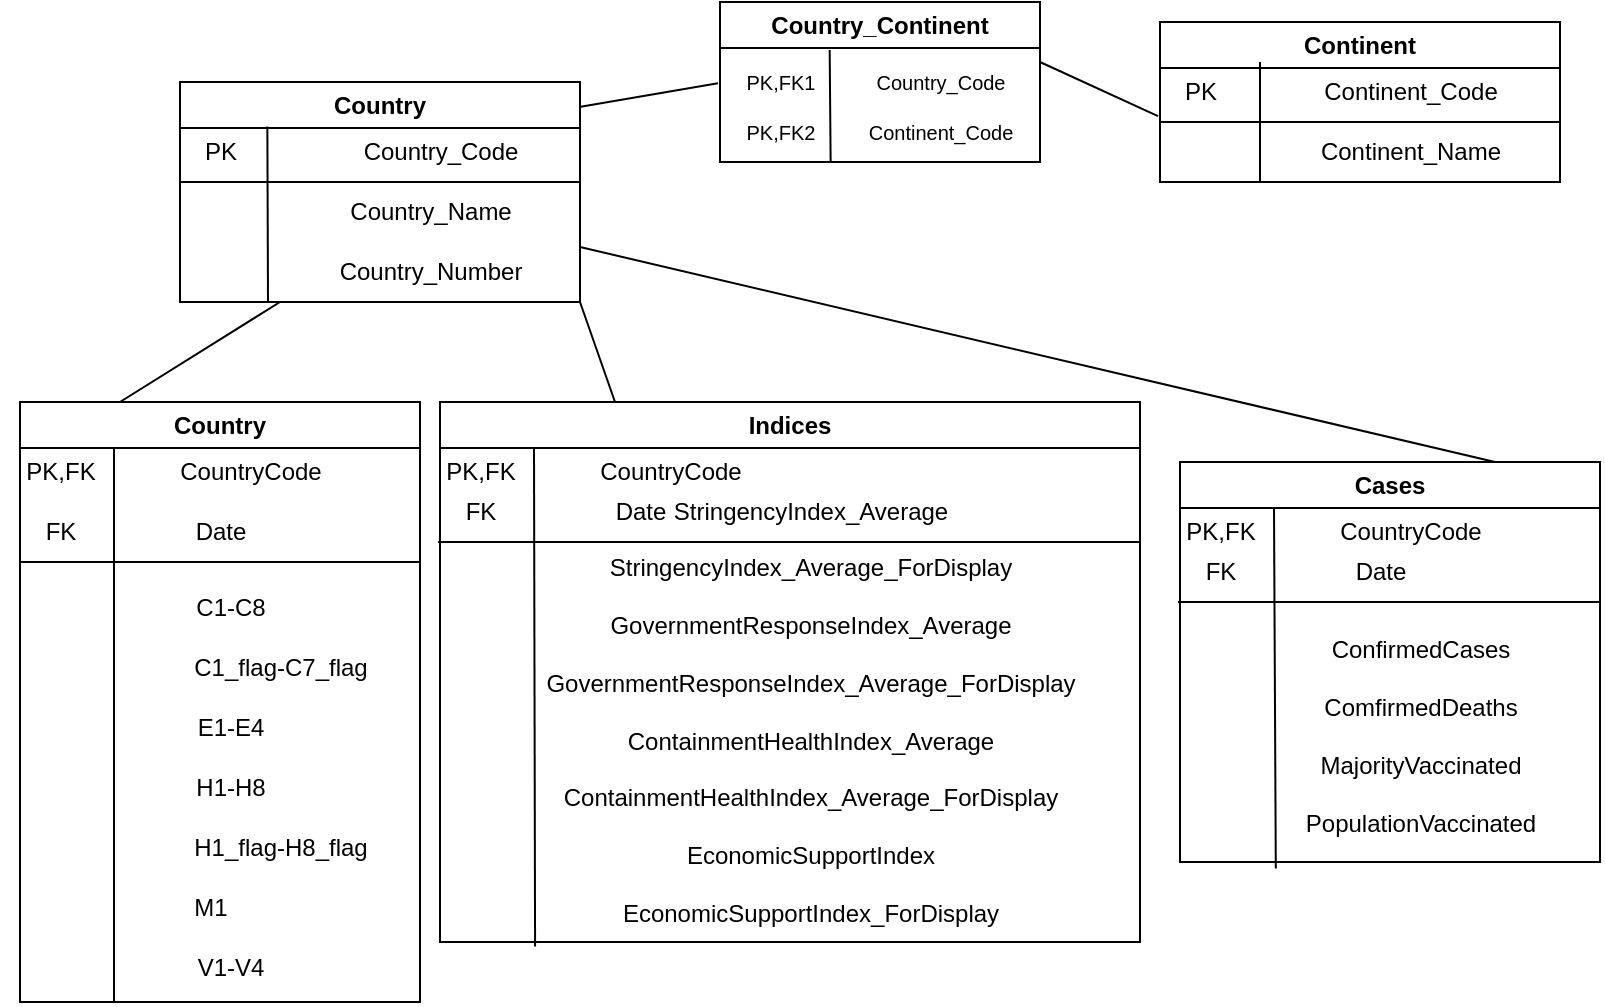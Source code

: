 <mxfile version="22.1.5" type="github">
  <diagram name="第 1 页" id="gk1jtbKIOZvOH_ZXFB6l">
    <mxGraphModel dx="1556" dy="580" grid="1" gridSize="10" guides="1" tooltips="1" connect="1" arrows="1" fold="1" page="1" pageScale="1" pageWidth="827" pageHeight="1169" math="0" shadow="0">
      <root>
        <mxCell id="0" />
        <mxCell id="1" parent="0" />
        <mxCell id="tsBtlxEfz6HHRoj7r_b0-1" value="Country" style="swimlane;whiteSpace=wrap;html=1;" vertex="1" parent="1">
          <mxGeometry x="100" y="50" width="200" height="110" as="geometry" />
        </mxCell>
        <mxCell id="tsBtlxEfz6HHRoj7r_b0-2" value="PK" style="text;html=1;align=center;verticalAlign=middle;resizable=0;points=[];autosize=1;strokeColor=none;fillColor=none;" vertex="1" parent="tsBtlxEfz6HHRoj7r_b0-1">
          <mxGeometry y="20" width="40" height="30" as="geometry" />
        </mxCell>
        <mxCell id="tsBtlxEfz6HHRoj7r_b0-3" value="Country_Code" style="text;html=1;align=center;verticalAlign=middle;resizable=0;points=[];autosize=1;strokeColor=none;fillColor=none;" vertex="1" parent="tsBtlxEfz6HHRoj7r_b0-1">
          <mxGeometry x="80" y="20" width="100" height="30" as="geometry" />
        </mxCell>
        <mxCell id="tsBtlxEfz6HHRoj7r_b0-11" value="" style="endArrow=none;html=1;rounded=0;" edge="1" parent="tsBtlxEfz6HHRoj7r_b0-1">
          <mxGeometry width="50" height="50" relative="1" as="geometry">
            <mxPoint y="50" as="sourcePoint" />
            <mxPoint x="200" y="50" as="targetPoint" />
          </mxGeometry>
        </mxCell>
        <mxCell id="tsBtlxEfz6HHRoj7r_b0-14" value="Country_Name" style="text;html=1;align=center;verticalAlign=middle;resizable=0;points=[];autosize=1;strokeColor=none;fillColor=none;" vertex="1" parent="tsBtlxEfz6HHRoj7r_b0-1">
          <mxGeometry x="75" y="50" width="100" height="30" as="geometry" />
        </mxCell>
        <mxCell id="tsBtlxEfz6HHRoj7r_b0-15" value="Country_Number" style="text;html=1;align=center;verticalAlign=middle;resizable=0;points=[];autosize=1;strokeColor=none;fillColor=none;" vertex="1" parent="tsBtlxEfz6HHRoj7r_b0-1">
          <mxGeometry x="70" y="80" width="110" height="30" as="geometry" />
        </mxCell>
        <mxCell id="tsBtlxEfz6HHRoj7r_b0-12" value="" style="endArrow=none;html=1;rounded=0;entryX=1.092;entryY=0.077;entryDx=0;entryDy=0;entryPerimeter=0;" edge="1" parent="1" target="tsBtlxEfz6HHRoj7r_b0-2">
          <mxGeometry width="50" height="50" relative="1" as="geometry">
            <mxPoint x="144" y="160" as="sourcePoint" />
            <mxPoint x="172" y="100" as="targetPoint" />
          </mxGeometry>
        </mxCell>
        <mxCell id="tsBtlxEfz6HHRoj7r_b0-16" value="Country_Continent" style="swimlane;whiteSpace=wrap;html=1;" vertex="1" parent="1">
          <mxGeometry x="370" y="10" width="160" height="80" as="geometry" />
        </mxCell>
        <mxCell id="tsBtlxEfz6HHRoj7r_b0-17" value="&lt;font style=&quot;font-size: 10px;&quot;&gt;PK,FK1&lt;/font&gt;" style="text;html=1;align=center;verticalAlign=middle;resizable=0;points=[];autosize=1;strokeColor=none;fillColor=none;" vertex="1" parent="tsBtlxEfz6HHRoj7r_b0-16">
          <mxGeometry y="25" width="60" height="30" as="geometry" />
        </mxCell>
        <mxCell id="tsBtlxEfz6HHRoj7r_b0-18" value="&lt;font style=&quot;font-size: 10px;&quot;&gt;PK,FK2&lt;/font&gt;" style="text;html=1;align=center;verticalAlign=middle;resizable=0;points=[];autosize=1;strokeColor=none;fillColor=none;" vertex="1" parent="tsBtlxEfz6HHRoj7r_b0-16">
          <mxGeometry y="50" width="60" height="30" as="geometry" />
        </mxCell>
        <mxCell id="tsBtlxEfz6HHRoj7r_b0-19" value="" style="endArrow=none;html=1;rounded=0;entryX=0.914;entryY=-0.032;entryDx=0;entryDy=0;entryPerimeter=0;exitX=0.922;exitY=1.014;exitDx=0;exitDy=0;exitPerimeter=0;" edge="1" parent="tsBtlxEfz6HHRoj7r_b0-16" source="tsBtlxEfz6HHRoj7r_b0-18" target="tsBtlxEfz6HHRoj7r_b0-17">
          <mxGeometry width="50" height="50" relative="1" as="geometry">
            <mxPoint x="110" y="140" as="sourcePoint" />
            <mxPoint x="160" y="90" as="targetPoint" />
          </mxGeometry>
        </mxCell>
        <mxCell id="tsBtlxEfz6HHRoj7r_b0-21" value="&lt;font style=&quot;font-size: 10px;&quot;&gt;Continent_Code&lt;/font&gt;" style="text;html=1;align=center;verticalAlign=middle;resizable=0;points=[];autosize=1;strokeColor=none;fillColor=none;" vertex="1" parent="tsBtlxEfz6HHRoj7r_b0-16">
          <mxGeometry x="60" y="50" width="100" height="30" as="geometry" />
        </mxCell>
        <mxCell id="tsBtlxEfz6HHRoj7r_b0-20" value="&lt;font style=&quot;font-size: 10px;&quot;&gt;Country_Code&lt;/font&gt;" style="text;html=1;align=center;verticalAlign=middle;resizable=0;points=[];autosize=1;strokeColor=none;fillColor=none;" vertex="1" parent="1">
          <mxGeometry x="435" y="35" width="90" height="30" as="geometry" />
        </mxCell>
        <mxCell id="tsBtlxEfz6HHRoj7r_b0-22" value="" style="endArrow=none;html=1;rounded=0;exitX=0.998;exitY=0.114;exitDx=0;exitDy=0;exitPerimeter=0;entryX=-0.017;entryY=0.519;entryDx=0;entryDy=0;entryPerimeter=0;" edge="1" parent="1" source="tsBtlxEfz6HHRoj7r_b0-1" target="tsBtlxEfz6HHRoj7r_b0-17">
          <mxGeometry width="50" height="50" relative="1" as="geometry">
            <mxPoint x="450" y="170" as="sourcePoint" />
            <mxPoint x="500" y="120" as="targetPoint" />
          </mxGeometry>
        </mxCell>
        <mxCell id="tsBtlxEfz6HHRoj7r_b0-24" value="Continent" style="swimlane;whiteSpace=wrap;html=1;" vertex="1" parent="1">
          <mxGeometry x="590" y="20" width="200" height="80" as="geometry" />
        </mxCell>
        <mxCell id="tsBtlxEfz6HHRoj7r_b0-25" value="PK" style="text;html=1;align=center;verticalAlign=middle;resizable=0;points=[];autosize=1;strokeColor=none;fillColor=none;" vertex="1" parent="tsBtlxEfz6HHRoj7r_b0-24">
          <mxGeometry y="20" width="40" height="30" as="geometry" />
        </mxCell>
        <mxCell id="tsBtlxEfz6HHRoj7r_b0-26" value="Continent_Code" style="text;html=1;align=center;verticalAlign=middle;resizable=0;points=[];autosize=1;strokeColor=none;fillColor=none;" vertex="1" parent="tsBtlxEfz6HHRoj7r_b0-24">
          <mxGeometry x="70" y="20" width="110" height="30" as="geometry" />
        </mxCell>
        <mxCell id="tsBtlxEfz6HHRoj7r_b0-27" value="" style="endArrow=none;html=1;rounded=0;" edge="1" parent="tsBtlxEfz6HHRoj7r_b0-24">
          <mxGeometry width="50" height="50" relative="1" as="geometry">
            <mxPoint y="50" as="sourcePoint" />
            <mxPoint x="200" y="50" as="targetPoint" />
          </mxGeometry>
        </mxCell>
        <mxCell id="tsBtlxEfz6HHRoj7r_b0-28" value="Continent_Name" style="text;html=1;align=center;verticalAlign=middle;resizable=0;points=[];autosize=1;strokeColor=none;fillColor=none;" vertex="1" parent="tsBtlxEfz6HHRoj7r_b0-24">
          <mxGeometry x="70" y="50" width="110" height="30" as="geometry" />
        </mxCell>
        <mxCell id="tsBtlxEfz6HHRoj7r_b0-32" value="" style="endArrow=none;html=1;rounded=0;" edge="1" parent="1" target="tsBtlxEfz6HHRoj7r_b0-24">
          <mxGeometry width="50" height="50" relative="1" as="geometry">
            <mxPoint x="640" y="100" as="sourcePoint" />
            <mxPoint x="690" y="50" as="targetPoint" />
          </mxGeometry>
        </mxCell>
        <mxCell id="tsBtlxEfz6HHRoj7r_b0-34" value="" style="endArrow=none;html=1;rounded=0;" edge="1" parent="1">
          <mxGeometry width="50" height="50" relative="1" as="geometry">
            <mxPoint x="640" y="100" as="sourcePoint" />
            <mxPoint x="640" y="40" as="targetPoint" />
          </mxGeometry>
        </mxCell>
        <mxCell id="tsBtlxEfz6HHRoj7r_b0-36" value="" style="endArrow=none;html=1;rounded=0;exitX=-0.025;exitY=0.901;exitDx=0;exitDy=0;exitPerimeter=0;" edge="1" parent="1" source="tsBtlxEfz6HHRoj7r_b0-25">
          <mxGeometry width="50" height="50" relative="1" as="geometry">
            <mxPoint x="600" y="110" as="sourcePoint" />
            <mxPoint x="530" y="40" as="targetPoint" />
          </mxGeometry>
        </mxCell>
        <mxCell id="tsBtlxEfz6HHRoj7r_b0-37" value="Country" style="swimlane;whiteSpace=wrap;html=1;" vertex="1" parent="1">
          <mxGeometry x="20" y="210" width="200" height="300" as="geometry" />
        </mxCell>
        <mxCell id="tsBtlxEfz6HHRoj7r_b0-38" value="PK,FK" style="text;html=1;align=center;verticalAlign=middle;resizable=0;points=[];autosize=1;strokeColor=none;fillColor=none;" vertex="1" parent="tsBtlxEfz6HHRoj7r_b0-37">
          <mxGeometry x="-10" y="20" width="60" height="30" as="geometry" />
        </mxCell>
        <mxCell id="tsBtlxEfz6HHRoj7r_b0-39" value="CountryCode" style="text;html=1;align=center;verticalAlign=middle;resizable=0;points=[];autosize=1;strokeColor=none;fillColor=none;" vertex="1" parent="tsBtlxEfz6HHRoj7r_b0-37">
          <mxGeometry x="70" y="20" width="90" height="30" as="geometry" />
        </mxCell>
        <mxCell id="tsBtlxEfz6HHRoj7r_b0-40" value="" style="endArrow=none;html=1;rounded=0;" edge="1" parent="tsBtlxEfz6HHRoj7r_b0-37">
          <mxGeometry width="50" height="50" relative="1" as="geometry">
            <mxPoint y="80" as="sourcePoint" />
            <mxPoint x="200" y="80" as="targetPoint" />
            <Array as="points">
              <mxPoint x="100" y="80" />
            </Array>
          </mxGeometry>
        </mxCell>
        <mxCell id="tsBtlxEfz6HHRoj7r_b0-43" value="FK" style="text;html=1;align=center;verticalAlign=middle;resizable=0;points=[];autosize=1;strokeColor=none;fillColor=none;" vertex="1" parent="tsBtlxEfz6HHRoj7r_b0-37">
          <mxGeometry y="50" width="40" height="30" as="geometry" />
        </mxCell>
        <mxCell id="tsBtlxEfz6HHRoj7r_b0-44" value="Date" style="text;html=1;align=center;verticalAlign=middle;resizable=0;points=[];autosize=1;strokeColor=none;fillColor=none;" vertex="1" parent="tsBtlxEfz6HHRoj7r_b0-37">
          <mxGeometry x="75" y="50" width="50" height="30" as="geometry" />
        </mxCell>
        <mxCell id="tsBtlxEfz6HHRoj7r_b0-46" value="C1_flag-C7_flag" style="text;html=1;align=center;verticalAlign=middle;resizable=0;points=[];autosize=1;strokeColor=none;fillColor=none;" vertex="1" parent="tsBtlxEfz6HHRoj7r_b0-37">
          <mxGeometry x="75" y="118" width="110" height="30" as="geometry" />
        </mxCell>
        <mxCell id="tsBtlxEfz6HHRoj7r_b0-45" value="C1-C8" style="text;html=1;align=center;verticalAlign=middle;resizable=0;points=[];autosize=1;strokeColor=none;fillColor=none;" vertex="1" parent="tsBtlxEfz6HHRoj7r_b0-37">
          <mxGeometry x="75" y="88" width="60" height="30" as="geometry" />
        </mxCell>
        <mxCell id="tsBtlxEfz6HHRoj7r_b0-47" value="E1-E4" style="text;html=1;align=center;verticalAlign=middle;resizable=0;points=[];autosize=1;strokeColor=none;fillColor=none;" vertex="1" parent="tsBtlxEfz6HHRoj7r_b0-37">
          <mxGeometry x="75" y="148" width="60" height="30" as="geometry" />
        </mxCell>
        <mxCell id="tsBtlxEfz6HHRoj7r_b0-52" value="H1-H8" style="text;html=1;align=center;verticalAlign=middle;resizable=0;points=[];autosize=1;strokeColor=none;fillColor=none;" vertex="1" parent="tsBtlxEfz6HHRoj7r_b0-37">
          <mxGeometry x="75" y="178" width="60" height="30" as="geometry" />
        </mxCell>
        <mxCell id="tsBtlxEfz6HHRoj7r_b0-53" value="H1_flag-H8_flag" style="text;html=1;align=center;verticalAlign=middle;resizable=0;points=[];autosize=1;strokeColor=none;fillColor=none;" vertex="1" parent="tsBtlxEfz6HHRoj7r_b0-37">
          <mxGeometry x="75" y="208" width="110" height="30" as="geometry" />
        </mxCell>
        <mxCell id="tsBtlxEfz6HHRoj7r_b0-55" value="M1" style="text;html=1;align=center;verticalAlign=middle;resizable=0;points=[];autosize=1;strokeColor=none;fillColor=none;" vertex="1" parent="tsBtlxEfz6HHRoj7r_b0-37">
          <mxGeometry x="75" y="238" width="40" height="30" as="geometry" />
        </mxCell>
        <mxCell id="tsBtlxEfz6HHRoj7r_b0-56" value="V1-V4" style="text;html=1;align=center;verticalAlign=middle;resizable=0;points=[];autosize=1;strokeColor=none;fillColor=none;" vertex="1" parent="tsBtlxEfz6HHRoj7r_b0-37">
          <mxGeometry x="75" y="268" width="60" height="30" as="geometry" />
        </mxCell>
        <mxCell id="tsBtlxEfz6HHRoj7r_b0-57" value="" style="endArrow=none;html=1;rounded=0;entryX=0.95;entryY=0.086;entryDx=0;entryDy=0;entryPerimeter=0;" edge="1" parent="tsBtlxEfz6HHRoj7r_b0-37" target="tsBtlxEfz6HHRoj7r_b0-38">
          <mxGeometry width="50" height="50" relative="1" as="geometry">
            <mxPoint x="47" y="300" as="sourcePoint" />
            <mxPoint x="50" y="30" as="targetPoint" />
          </mxGeometry>
        </mxCell>
        <mxCell id="tsBtlxEfz6HHRoj7r_b0-58" value="" style="endArrow=none;html=1;rounded=0;entryX=0.25;entryY=1;entryDx=0;entryDy=0;exitX=0.25;exitY=0;exitDx=0;exitDy=0;" edge="1" parent="1" source="tsBtlxEfz6HHRoj7r_b0-37" target="tsBtlxEfz6HHRoj7r_b0-1">
          <mxGeometry width="50" height="50" relative="1" as="geometry">
            <mxPoint x="370" y="300" as="sourcePoint" />
            <mxPoint x="420" y="250" as="targetPoint" />
          </mxGeometry>
        </mxCell>
        <mxCell id="tsBtlxEfz6HHRoj7r_b0-59" value="Indices" style="swimlane;whiteSpace=wrap;html=1;startSize=23;" vertex="1" parent="1">
          <mxGeometry x="230" y="210" width="350" height="270" as="geometry" />
        </mxCell>
        <mxCell id="tsBtlxEfz6HHRoj7r_b0-60" value="PK,FK" style="text;html=1;align=center;verticalAlign=middle;resizable=0;points=[];autosize=1;strokeColor=none;fillColor=none;" vertex="1" parent="tsBtlxEfz6HHRoj7r_b0-59">
          <mxGeometry x="-10" y="20" width="60" height="30" as="geometry" />
        </mxCell>
        <mxCell id="tsBtlxEfz6HHRoj7r_b0-61" value="CountryCode" style="text;html=1;align=center;verticalAlign=middle;resizable=0;points=[];autosize=1;strokeColor=none;fillColor=none;" vertex="1" parent="tsBtlxEfz6HHRoj7r_b0-59">
          <mxGeometry x="70" y="20" width="90" height="30" as="geometry" />
        </mxCell>
        <mxCell id="tsBtlxEfz6HHRoj7r_b0-62" value="" style="endArrow=none;html=1;rounded=0;" edge="1" parent="tsBtlxEfz6HHRoj7r_b0-59">
          <mxGeometry width="50" height="50" relative="1" as="geometry">
            <mxPoint x="-1" y="70" as="sourcePoint" />
            <mxPoint x="350" y="70" as="targetPoint" />
            <Array as="points">
              <mxPoint x="100" y="70" />
            </Array>
          </mxGeometry>
        </mxCell>
        <mxCell id="tsBtlxEfz6HHRoj7r_b0-63" value="FK" style="text;html=1;align=center;verticalAlign=middle;resizable=0;points=[];autosize=1;strokeColor=none;fillColor=none;" vertex="1" parent="tsBtlxEfz6HHRoj7r_b0-59">
          <mxGeometry y="40" width="40" height="30" as="geometry" />
        </mxCell>
        <mxCell id="tsBtlxEfz6HHRoj7r_b0-64" value="Date" style="text;html=1;align=center;verticalAlign=middle;resizable=0;points=[];autosize=1;strokeColor=none;fillColor=none;" vertex="1" parent="tsBtlxEfz6HHRoj7r_b0-59">
          <mxGeometry x="75" y="40" width="50" height="30" as="geometry" />
        </mxCell>
        <mxCell id="tsBtlxEfz6HHRoj7r_b0-72" value="" style="endArrow=none;html=1;rounded=0;entryX=0.95;entryY=0.086;entryDx=0;entryDy=0;entryPerimeter=0;exitX=0.026;exitY=1.01;exitDx=0;exitDy=0;exitPerimeter=0;" edge="1" parent="tsBtlxEfz6HHRoj7r_b0-59" target="tsBtlxEfz6HHRoj7r_b0-60" source="tsBtlxEfz6HHRoj7r_b0-74">
          <mxGeometry width="50" height="50" relative="1" as="geometry">
            <mxPoint x="47" y="340" as="sourcePoint" />
            <mxPoint x="50" y="30" as="targetPoint" />
          </mxGeometry>
        </mxCell>
        <mxCell id="tsBtlxEfz6HHRoj7r_b0-74" value="StringencyIndex_Average&lt;br&gt;&lt;br&gt;StringencyIndex_Average_ForDisplay&lt;br&gt;&lt;br&gt;GovernmentResponseIndex_Average&lt;br&gt;&lt;br&gt;GovernmentResponseIndex_Average_ForDisplay&lt;br&gt;&lt;br&gt;ContainmentHealthIndex_Average&lt;br&gt;&lt;br&gt;ContainmentHealthIndex_Average_ForDisplay&lt;br&gt;&lt;br&gt;EconomicSupportIndex&lt;br&gt;&lt;br&gt;EconomicSupportIndex_ForDisplay" style="text;html=1;align=center;verticalAlign=middle;resizable=0;points=[];autosize=1;strokeColor=none;fillColor=none;" vertex="1" parent="tsBtlxEfz6HHRoj7r_b0-59">
          <mxGeometry x="40" y="40" width="290" height="230" as="geometry" />
        </mxCell>
        <mxCell id="tsBtlxEfz6HHRoj7r_b0-81" value="" style="endArrow=none;html=1;rounded=0;exitX=1;exitY=1;exitDx=0;exitDy=0;entryX=0.25;entryY=0;entryDx=0;entryDy=0;" edge="1" parent="1" source="tsBtlxEfz6HHRoj7r_b0-1" target="tsBtlxEfz6HHRoj7r_b0-59">
          <mxGeometry width="50" height="50" relative="1" as="geometry">
            <mxPoint x="420" y="270" as="sourcePoint" />
            <mxPoint x="470" y="220" as="targetPoint" />
          </mxGeometry>
        </mxCell>
        <mxCell id="tsBtlxEfz6HHRoj7r_b0-82" value="" style="endArrow=none;html=1;rounded=0;exitX=1;exitY=0.75;exitDx=0;exitDy=0;entryX=0.75;entryY=0;entryDx=0;entryDy=0;" edge="1" parent="1" source="tsBtlxEfz6HHRoj7r_b0-1" target="tsBtlxEfz6HHRoj7r_b0-84">
          <mxGeometry width="50" height="50" relative="1" as="geometry">
            <mxPoint x="620" y="210" as="sourcePoint" />
            <mxPoint x="800" y="190" as="targetPoint" />
          </mxGeometry>
        </mxCell>
        <mxCell id="tsBtlxEfz6HHRoj7r_b0-84" value="Cases" style="swimlane;whiteSpace=wrap;html=1;startSize=23;" vertex="1" parent="1">
          <mxGeometry x="600" y="240" width="210" height="200" as="geometry" />
        </mxCell>
        <mxCell id="tsBtlxEfz6HHRoj7r_b0-85" value="PK,FK" style="text;html=1;align=center;verticalAlign=middle;resizable=0;points=[];autosize=1;strokeColor=none;fillColor=none;" vertex="1" parent="tsBtlxEfz6HHRoj7r_b0-84">
          <mxGeometry x="-10" y="20" width="60" height="30" as="geometry" />
        </mxCell>
        <mxCell id="tsBtlxEfz6HHRoj7r_b0-86" value="CountryCode" style="text;html=1;align=center;verticalAlign=middle;resizable=0;points=[];autosize=1;strokeColor=none;fillColor=none;" vertex="1" parent="tsBtlxEfz6HHRoj7r_b0-84">
          <mxGeometry x="70" y="20" width="90" height="30" as="geometry" />
        </mxCell>
        <mxCell id="tsBtlxEfz6HHRoj7r_b0-87" value="" style="endArrow=none;html=1;rounded=0;" edge="1" parent="tsBtlxEfz6HHRoj7r_b0-84">
          <mxGeometry width="50" height="50" relative="1" as="geometry">
            <mxPoint x="-1" y="70" as="sourcePoint" />
            <mxPoint x="210" y="70" as="targetPoint" />
            <Array as="points">
              <mxPoint x="100" y="70" />
            </Array>
          </mxGeometry>
        </mxCell>
        <mxCell id="tsBtlxEfz6HHRoj7r_b0-88" value="FK" style="text;html=1;align=center;verticalAlign=middle;resizable=0;points=[];autosize=1;strokeColor=none;fillColor=none;" vertex="1" parent="tsBtlxEfz6HHRoj7r_b0-84">
          <mxGeometry y="40" width="40" height="30" as="geometry" />
        </mxCell>
        <mxCell id="tsBtlxEfz6HHRoj7r_b0-89" value="Date" style="text;html=1;align=center;verticalAlign=middle;resizable=0;points=[];autosize=1;strokeColor=none;fillColor=none;" vertex="1" parent="tsBtlxEfz6HHRoj7r_b0-84">
          <mxGeometry x="75" y="40" width="50" height="30" as="geometry" />
        </mxCell>
        <mxCell id="tsBtlxEfz6HHRoj7r_b0-90" value="" style="endArrow=none;html=1;rounded=0;entryX=0.95;entryY=0.086;entryDx=0;entryDy=0;entryPerimeter=0;exitX=-0.015;exitY=0.833;exitDx=0;exitDy=0;exitPerimeter=0;" edge="1" parent="tsBtlxEfz6HHRoj7r_b0-84" source="tsBtlxEfz6HHRoj7r_b0-91" target="tsBtlxEfz6HHRoj7r_b0-85">
          <mxGeometry width="50" height="50" relative="1" as="geometry">
            <mxPoint x="47" y="270" as="sourcePoint" />
            <mxPoint x="50" y="30" as="targetPoint" />
          </mxGeometry>
        </mxCell>
        <mxCell id="tsBtlxEfz6HHRoj7r_b0-91" value="&lt;br&gt;&lt;br&gt;&lt;br&gt;&lt;br&gt;ConfirmedCases&lt;br&gt;&lt;br&gt;ComfirmedDeaths&lt;br&gt;&lt;br&gt;MajorityVaccinated&lt;br&gt;&lt;br&gt;PopulationVaccinated&lt;br&gt;&lt;br&gt;&lt;br&gt;&lt;br&gt;" style="text;html=1;align=center;verticalAlign=middle;resizable=0;points=[];autosize=1;strokeColor=none;fillColor=none;" vertex="1" parent="tsBtlxEfz6HHRoj7r_b0-84">
          <mxGeometry x="50" y="20" width="140" height="220" as="geometry" />
        </mxCell>
      </root>
    </mxGraphModel>
  </diagram>
</mxfile>
